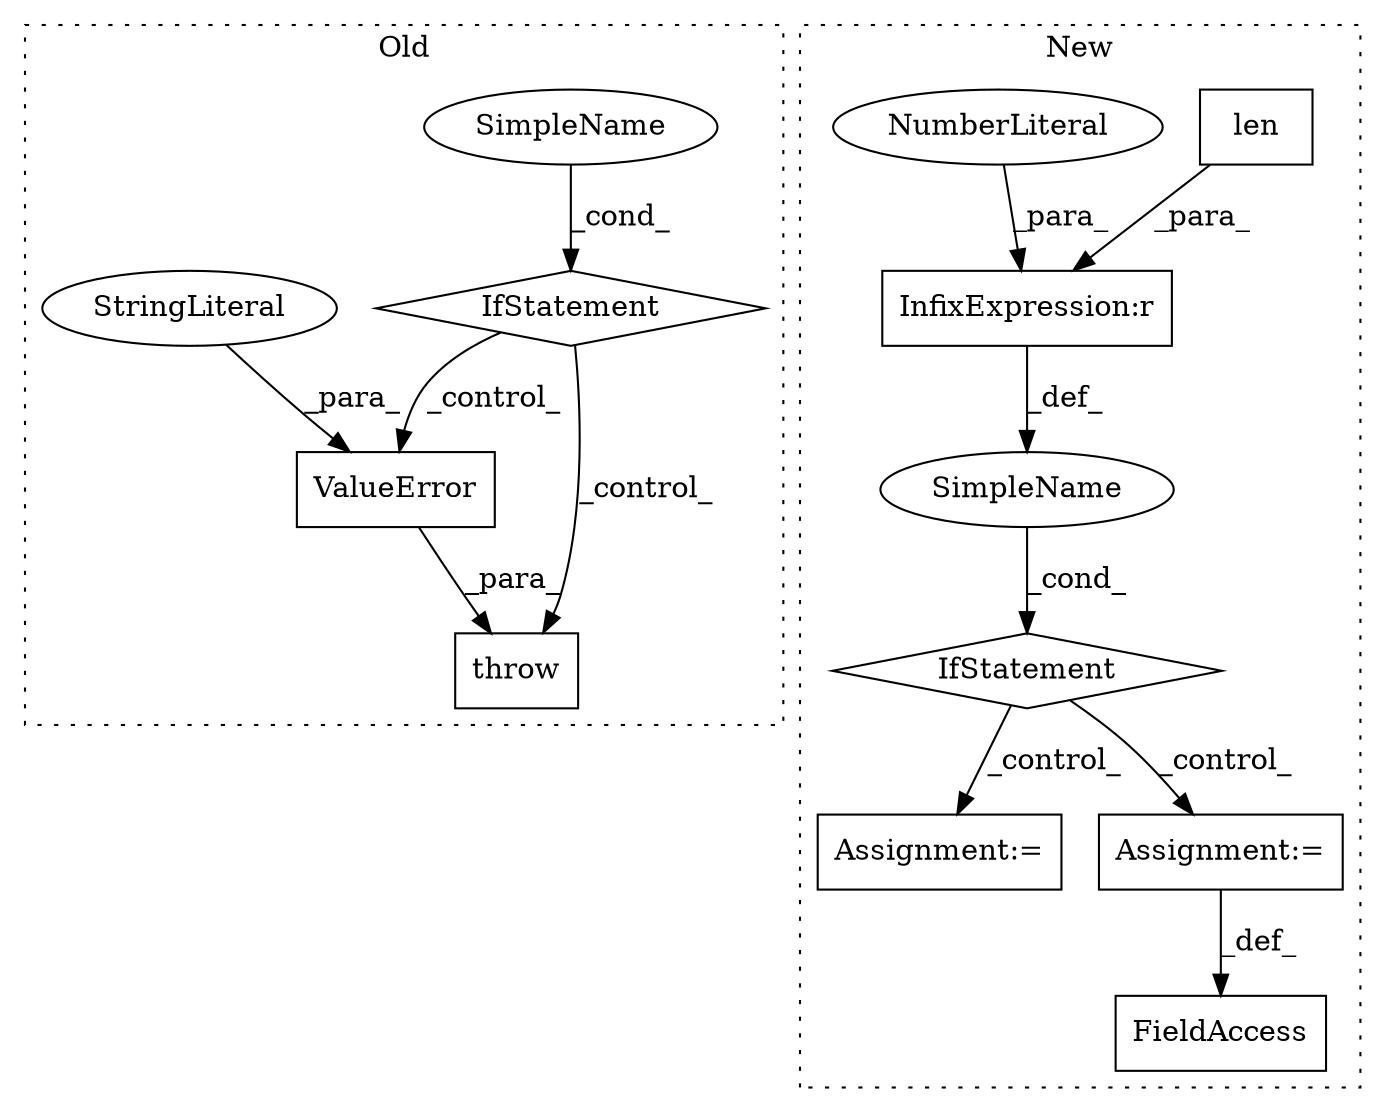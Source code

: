 digraph G {
subgraph cluster0 {
1 [label="throw" a="53" s="2187" l="6" shape="box"];
8 [label="IfStatement" a="25" s="2128,2177" l="8,2" shape="diamond"];
9 [label="SimpleName" a="42" s="" l="" shape="ellipse"];
10 [label="ValueError" a="32" s="2193,2249" l="11,1" shape="box"];
12 [label="StringLiteral" a="45" s="2204" l="45" shape="ellipse"];
label = "Old";
style="dotted";
}
subgraph cluster1 {
2 [label="len" a="32" s="2260,2280" l="4,1" shape="box"];
3 [label="InfixExpression:r" a="27" s="2303" l="4" shape="box"];
4 [label="IfStatement" a="25" s="2287,2308" l="4,2" shape="diamond"];
5 [label="NumberLiteral" a="34" s="2307" l="1" shape="ellipse"];
6 [label="Assignment:=" a="7" s="2344" l="1" shape="box"];
7 [label="SimpleName" a="42" s="" l="" shape="ellipse"];
11 [label="Assignment:=" a="7" s="2326" l="1" shape="box"];
13 [label="FieldAccess" a="22" s="2318" l="8" shape="box"];
label = "New";
style="dotted";
}
2 -> 3 [label="_para_"];
3 -> 7 [label="_def_"];
4 -> 11 [label="_control_"];
4 -> 6 [label="_control_"];
5 -> 3 [label="_para_"];
7 -> 4 [label="_cond_"];
8 -> 1 [label="_control_"];
8 -> 10 [label="_control_"];
9 -> 8 [label="_cond_"];
10 -> 1 [label="_para_"];
11 -> 13 [label="_def_"];
12 -> 10 [label="_para_"];
}